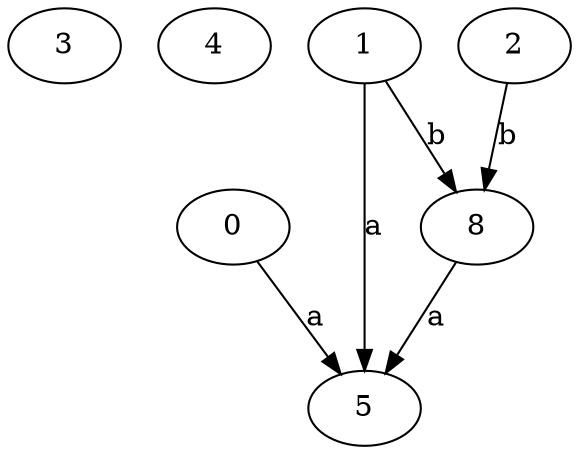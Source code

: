 strict digraph  {
3;
4;
0;
5;
1;
2;
8;
0 -> 5  [label=a];
1 -> 5  [label=a];
1 -> 8  [label=b];
2 -> 8  [label=b];
8 -> 5  [label=a];
}
